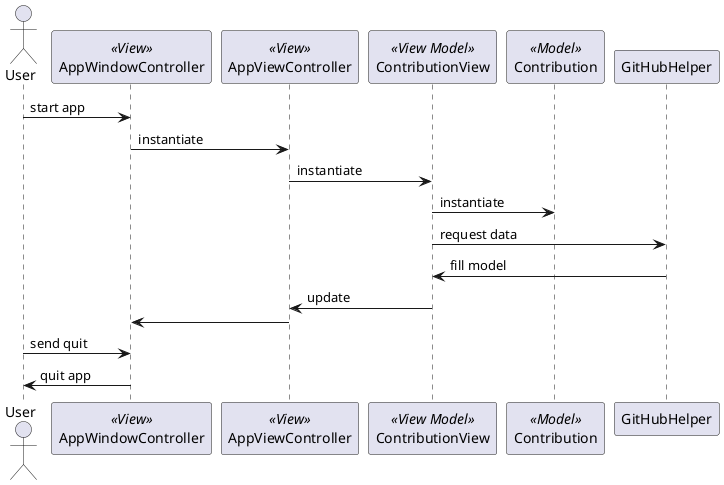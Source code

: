 @startuml
actor User
participant AppWindowController << View >>
participant AppViewController << View >>
participant ContributionView << View Model >>
participant Contribution << Model >>

User -> AppWindowController: start app
AppWindowController -> AppViewController: instantiate
AppViewController -> ContributionView: instantiate
ContributionView -> Contribution: instantiate
ContributionView -> GitHubHelper: request data
GitHubHelper -> ContributionView: fill model
ContributionView -> AppViewController: update
AppViewController -> AppWindowController: 
User -> AppWindowController: send quit
AppWindowController -> User: quit app
@enduml